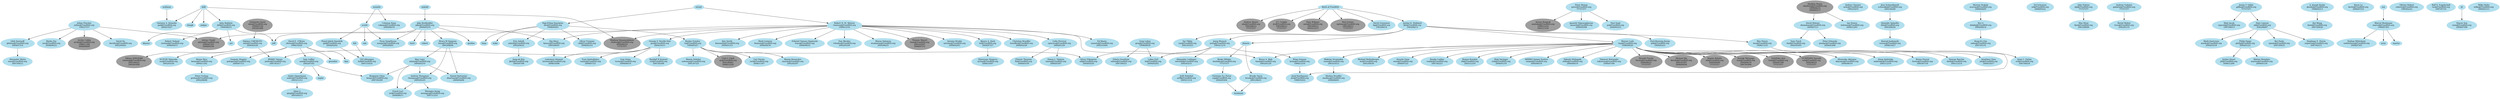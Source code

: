 # $FreeBSD$

# This file is meant to list all FreeBSD src committers and describe the
# mentor-mentee relationships between them.
# The graphical output can be generated from this file with the following
# command:
# $ dot -T png -o file.png committers-src.dot
#
# The dot binary is part of the graphics/graphviz port.

digraph src {

# Node definitions follow this example:
#
#   foo [label="Foo Bar\nfoo@FreeBSD.org\n????/??/??"]
#
# ????/??/?? is the date when the commit bit was obtained, usually the one you
# can find looking at CVS logs for the access (or avail) file under CVSROOT.
#
# For returned commit bits, the node definition will follow this example:
#
#   foo [label="Foo Bar\nfoo@FreeBSD.org\n????/??/??\n????/??/??"]
#
# The first date is the same as for an active committer, the second date is
# the date when the commit bit has been returned. Again, check CVS logs.

node [color=grey62, style=filled, bgcolor=black];

# Alumni go here.. Try to keep things sorted.

adrian [label="Adrian Chadd\nadrian@FreeBSD.org\n2000/07/03\n2006/05/30"]
alm [label="Andrew Moore\nalm@FreeBSD.org\n1993/06/12\n????/??/??"]
archie [label="Archie Cobbs\narchie@FreeBSD.org\n1998/11/06\n2006/06/09"]
asmodai [label="Jeroen Ruigrok\nasmodai@FreeBSD.org\n1999/12/16\n2001/11/16"]
cjc [label="Crist J. Clark\ncjc@FreeBSD.org\n2001/06/01\n2006/12/29"]
furuta [label="Atsushi Furuta\nfuruta@FreeBSD.org\n2000/06/21\n????/??/??"]
jtc [label="J.T. Conklin\njtc@FreeBSD.org\n1993/06/12\n????/??/??"]
keichii [label="Michael Wu\nkeichii@FreeBSD.org\n2001/03/07\n2006/04/28"]
mb [label="Maxim Bolotin\nmb@FreeBSD.org\n2000/04/06\n????/??/??"]
nate [label="Nate Willams\nnate@FreeBSD.org\n1993/06/12\n2003/12/15"]
non [label="Noriaki Mitsnaga\nnon@FreeBSD.org\n2000/06/19\n2007/03/06"]
rgrimes [label="Rod Grimes\nrgrimes@FreeBSD.org\n1993/06/12\n????/??/??"]
shafeeq [label="Shafeeq Sinnamohideen\nshafeeq@FreeBSD.org\n2000/06/19\n????/??/??"]
sheldonh [label="Sheldon Hearn\nsheldonh@FreeBSD.org\n1999/06/14\n2006/05/13"]
shin [label="Yoshinobu Inoue\nshin@FreeBSD.org\n1999/07/29\n2003/03/08"]
tmm [label="Thomas Moestl\ntmm@FreeBSD.org\n2001/03/07\n2006/07/12"]
toshi [label="Toshihiko Arai\ntoshi@FreeBSD.org\n2000/07/06\n????/??/??"]
tshiozak [label="Takuya SHIOZAKI\ntshiozak@FreeBSD.org\n2001/04/25\n2003/03/08"]
uch [label="UCHIYAMA Yasushi\nuch@FreeBSD.org\n2000/06/21\n????/??/??"]

node [color=lightblue2, style=filled, bgcolor=black];

# Current src committers go here. Try to keep things sorted.

ache [label="Andrey Chernov\nache@FreeBSD.org\n1993/10/31"]
akiyama [label="Shunsuke Akiyama\nakiyama@FreeBSD.org\n2000/06/19"]
ambrisko [label="Doug Ambrisko\nambrisko@FreeBSD.org\n2001/12/19"]
andre [label="Andre Oppermann\nandre@FreeBSD.org\n2003/11/12"]
anholt [label="Eric Anholt\nanholt@FreeBSD.org\n2002/04/22"]
antoine [label="Antoine Brodin\nantoine@FreeBSD.org\n2008/02/03"]
ariff [label="Ariff Abdullah\nariff@FreeBSD.org\n2005/11/14"]
benjsc [label="Benjamin Close\nbenjsc@FreeBSD.org\n2007/02/09"]
benno [label="Benno Rice\nbenno@FreeBSD.org\n2000/11/02"]
bmah [label="Bruce A. Mah\nbmah@FreeBSD.org\n2002/01/29"]
bmilekic [label="Bosko Milekic\nbmilekic@FreeBSD.org\n????/??/??"]
bms [label="Bruce M Simpson\nbms@FreeBSD.org\n2003/08/06"]
brian [label="Brian Somers\nbrian@FreeBSD.org\n1996/12/16"]
brooks [label="Brooks Davis\nbrooks@FreeBSD.org\n2001/06/21"]
brueffer [label="Christian Brueffer\nbrueffer@FreeBSD.org\n2006/02/28"]
bruno [label="Bruno Ducrot\nbruno@FreeBSD.org\n2005/07/18"]
bz [label="Bjoern A. Zeeb\nbz@FreeBSD.org\n2004/07/27"]
ceri [label="Ceri Davies\nceri@FreeBSD.org\n2006/11/07"]
cokane [label="Coleman Kane\ncokane@FreeBSD.org\n2000/06/19"]
cperciva [label="Colin Percival\ncperciva@FreeBSD.org\n2004/01/20"]
csjp [label="Christian S.J. Peron\ncsjp@FreeBSD.org\n2004/05/04"]
davidxu [label="David Xu\ndavidxu@FreeBSD.org\n2002/09/02"]
dds [label="Diomidis Spinellis\ndds@FreeBSD.org\n2003/06/20"]
delphij [label="Xin Li\ndelphij@FreeBSD.org\n2004/09/14"]
des [label="Dag-Erling Smorgrav\ndes@FreeBSD.org\n1998/04/03"]
dg [label="David Greenman\ndg@FreeBSD.org\n1993/06/14"]
dhartmei [label="Daniel Hartmeier\ndhartmei@FreeBSD.org\n2004/04/06"]
dmlb [label="Duncan Barclay\ndmlb@FreeBSD.org\n2001/12/14"]
dwmalone [label="David Malone\ndwmalone@FreeBSD.org\n2000/07/11"]
ed [label="Ed Schouten\ned@FreeBSD.org\n2008/05/22"]
edwin [label="Edwin Groothuis\nedwin@FreeBSD.org\n2007/06/25"]
eik [label="Oliver Eikemeier\neik@FreeBSD.org\n2004/05/20"]
emaste [label="Ed Maste\nemaste@FreeBSD.org\n2005/10/04"]
emax [label="Maksim Yevmenkin\nemax@FreeBSD.org\n2003/10/12"]
eri [label="Ermal Luci\neri@FreeBSD.org\n2008/06/11"]
fanf [label="Tony Finch\nfanf@FreeBSD.org\n2002/05/05"]
fjoe [label="Max Khon\nfjoe@FreeBSD.org\n2001/08/06"]
flz [label="Florent Thoumie\nflz@FreeBSD.org\n2006/03/30"]
gad [label="Garance A. Drosehn\ngad@FreeBSD.org\n2000/10/27"]
gallatin [label="Andrew Gallatin\ngallatin@FreeBSD.org\n????/??/??"]
gibbs [label="Justin T. Gibbs\ngibbs@FreeBSD.org\n????/??/??"]
glebius [label="Gleb Smirnoff\nglebius@FreeBSD.org\n2004/07/14"]
gnn [label="George V. Neville-Neil\ngnn@FreeBSD.org\n2004/10/11"]
grehan [label="Peter Grehan\ngrehan@FreeBSD.org\n2002/08/08"]
grog [label="Greg Lehey\ngrog@FreeBSD.org\n1998/08/30"]
gshapiro [label="Gregory Shapiro\ngshapiro@FreeBSD.org\n2000/07/12"]
iedowse [label="Ian Dowse\niedowse@FreeBSD.org\n2000/12/01"]
imp [label="Warner Losh\nimp@FreeBSD.org\n1996/09/20"]
ivoras [label="Ivan Voras\nivoras@FreeBSD.org\n2008/06/10"]
jake [label="Jake Burkholder\njake@FreeBSD.org\n2000/05/16"]
jayanth [label="Jayanth Vijayaraghavan\njayanth@FreeBSD.org\n2000/05/08"]
jinmei [label="JINMEI Tatuya\njinmei@FreeBSD.org\n2007/03/17"]
jdp [label="John Polstra\njdp@FreeBSD.org\n????/??/??"]
jhb [label="John Baldwin\njhb@FreeBSD.org\n1999/08/23"]
jkh [label="Jordan K. Hubbard\njkh@FreeBSD.org\n1993/06/12"]
jkim [label="Jung-uk Kim\njkim@FreeBSD.org\n2005/07/06"]
jkoshy [label="A. Joseph Koshy\njkoshy@FreeBSD.org\n1998/05/13"]
jls [label="Jordan Sissel\njls@FreeBSD.org\n2006/12/06"]
joe [label="Josef Karthauser\njoe@FreeBSD.org\n1999/10/22"]
joerg [label="Joerg Wunsch\njoerg@FreeBSD.org\n1993/11/14"]
jon [label="Jonathan Chen\njon@FreeBSD.org\n2000/10/17"]
julian [label="Julian Elischer\njulian@FreeBSD.org\n1993/??/??"]
kaiw [label="Kai Wang\nkaiw@FreeBSD.org\n2007/09/26"]
kensmith [label="Ken Smith\nkensmith@FreeBSD.org\n2004/01/23"]
kevlo [label="Kevin Lo\nkevlo@FreeBSD.org\n2006/07/23"]
kmacy [label="Kip Macy\nkmacy@FreeBSD.org\n2005/06/01"]
le [label="Lukas Ertl\nle@FreeBSD.org\n2004/02/02"]
linimon [label="Mark Linimon\nlinimon@FreeBSD.org\n2006/09/30"]
lstewart [label="Lawrence Stewart\nlstewart@FreeBSD.org\n2008/10/06"]
lulf [label="Ulf Lilleengen\nlulf@FreeBSD.org\n2007/10/24"]
marcel [label="Marcel Moolenaar\nmarcel@FreeBSD.org\n1999/07/03"]
marks [label="Mark Santcroos\nmarks@FreeBSD.org\n2004/03/18"]
markus [label="Markus Brueffer\nmarkus@FreeBSD.org\n2006/06/01"]
matteo [label="Matteo Riondato\nmatteo@FreeBSD.org\n2006/01/18"]
mav [label="Alexander Motin\nmav@FreeBSD.org\n2007/04/12"]
maxim [label="Maxim Konovalov\nmaxim@FreeBSD.org\n2002/02/07"]
mjacob [label="Matt Jacob\nmjacob@FreeBSD.org\n1997/08/13"]
mlaier [label="Max Laier\nmlaier@FreeBSD.org\n2004/02/10"]
mr [label="Michael Reifenberger\nmr@FreeBSD.org\n2001/09/30"]
murray [label="Murray Stokely\nmurray@FreeBSD.org\n2000/04/05"]
netchild [label="Alexander Leidinger\nnetchild@FreeBSD.org\n2005/03/31"]
njl [label="Nate Lawson\nnjl@FreeBSD.org\n2002/08/07"]
nwhitehorn [label="Nathan Whitehorn\nnwhitehorn@FreeBSD.org\n2008/07/03"]
obrien [label="David E. O'Brien\nobrien@FreeBSD.org\n1996/10/29"]
olli [label="Oliver Fromme\nolli@FreeBSD.org\n2008/02/14"]
onoe [label="Atsushi Onoe\nonoe@FreeBSD.org\n2000/07/21"]
peadar [label="Peter Edwards\npeadar@FreeBSD.org\n2004/03/08"]
peter [label="Peter Wemm\npeter@FreeBSD.org\n????/??/??"]
philip [label="Philip Paeps\nphilip@FreBSD.org\n2004/01/21"]
phk [label="Poul-Henning Kamp\nphk@FreeBSD.org\n1994/02/21"]
pjd [label="Pawel Jakub Dawidek\npjd@FreeBSD.org\n2004/02/02"]
ps [label="Paul Saab\nps@FreeBSD.org\n2000/02/23"]
qingli [label="Qing Li\nqingli@FreeBSD.org\n2005/04/13"]
rafan [label="Rong-En Fan\nrafan@FreeBSD.org\n2007/01/31"]
remko [label="Remko Lodder\nremko@FreeBSD.org\n2007/02/23"]
rik [label="Roman Kurakin\nrik@FreeBSD.org\n2003/12/18"]
rink [label="Rink Springer\nrink@FreeBSD.org\n2006/01/16"]
rnoland [label="Robert Noland\nrnoland@FreeBSD.org\n2008/09/15"]
roberto [label="Ollivier Robert\nroberto@FreeBSD.org\n1995/02/22"]
rpaulo [label="Rui Paulo\nrpaulo@FreeBSD.org\n2007/09/25"]
rrs [label="Randall R Stewart\nrrs@FreeBSD.org\n2007/02/08"]
rse [label="Ralf S. Engelschall\nrse@FreeBSD.org\n1997/07/31"]
ru [label="Ruslan Ermilov\nru@FreeBSD.org\n1999/05/27"]
rwatson [label="Robert N. M. Watson\nrwatson@FreeBSD.org\n1999/12/16"]
sam [label="Sam Leffler\nsam@FreeBSD.org\n2002/07/02"]
sanpei [label="MIHIRA Sanpei Yoshiro\nsanpei@FreeBSD.org\n2000/06/19"]
scf [label="Sean C. Farley\nscf@FreeBSD.org\n2007/06/24"]
schweikh [label="Jens Schweikhardt\nschweikh@FreeBSD.org\n2001/04/06"]
sepotvin [label="Stephane E. Potvin\nsepotvin@FreeBSD.org\n2007/02/15"]
shiba [label="Takeshi Shibagaki\nshiba@FreeBSD.org\n2000/06/19"]
simon [label="Simon L. Nielsen\nsimon@FreeBSD.org\n2006/03/07"]
sobomax [label="Maxim Sobolev\nsobomax@FreeBSD.org\n2001/07/25"]
sson [label="Stacey Son\nsson@FreeBSD.org\n2008/07/08"]
suz [label="SUZUKI Shinsuke\nsuz@FreeBSD.org\n2002/03/26"]
syrinx [label="Shteryana Shopova\nsyrinx@FreeBSD.org\n2006/10/07"]
takawata [label="Takanori Watanabe\ntakawata@FreeBSD.org\n2000/07/06"]
thompsa [label="Andrew Thompson\nthompsa@FreeBSD.org\n2005/05/25"]
ticso [label="Bernd Walter\nticso@FreeBSD.org\n2002/01/31"]
trasz [label="Edward Tomasz Napierala\ntrasz@FreeBSD.org\n2008/08/22"]
trhodes [label="Tom Rhodes\ntrhodes@FreeBSD.org\n2002/05/28"]
ume [label="Hajimu UMEMOTO\nume@FreeBSD.org\n2000/02/26"]
vanhu [label="Yvan Vanhullebus\nvanhu@FreeBSD.org\n2008/07/21"]
versus [label="Konrad Jankowski\nversus@FreeBSD.org\n2008/10/27"]
weongyo [label="Weongyo Jeong\nweongyo@FreeBSD.org\n2007/12/21"]
wes [label="Wes Peters\nwes@FreeBSD.org\n1998/11/25"]
wilko [label="Wilko Bulte\nwilko@FreeBSD.org\n2000/01/13"]
wsalamon [label="Wayne Salamon\nwsalamon@FreeBSD.org\n2005/06/25"]
yar [label="Yar Tikhiy\nyar@FreeBSD.org\n2001/03/25"]
yongari [label="Pyun YongHyeon\nyongari@FreeBSD.org\n2004/08/01"]
zec [label="Marko Zec\nzec@FreeBSD.org\n2008/06/22"]

# Pseudo target representing rev 1.1 of commit.allow
day1 [label="Birth of FreeBSD"]

# Here are the mentor/mentee relationships.
# Group together all the mentees for a particular mentor.
# Keep the list sorted by mentor login.

day1 -> jtc
day1 -> jkh
day1 -> nate
day1 -> rgrimes
day1 -> alm
day1 -> dg

andre -> qingli

anholt -> jkim

benno -> grehan

billf -> dougb
billf -> gad
billf -> jedgar
billf -> jhb
billf -> shafeeq

bmilekic -> csjp

bms -> dhartmei
bms -> mlaier
bms -> thompsa

brian -> joe

brooks -> bushman

bz -> syrinx

cperciva -> flz
cperciva -> simon

csjp -> bushman

delphij -> rafan

des -> anholt
des -> hmp
des -> mike
des -> olli
des -> ru

dds -> versus

dwmalone -> fanf
dwmalone -> peadar

eivind -> des
eivind -> rwatson

emax -> markus

gallatin -> ticso

gibbs -> mjacob
gibbs -> njl

glebius -> mav

gnn -> jinmei
gnn -> rrs
gnn -> ivoras
gnn -> vanhu
gnn -> lstewart

grog -> edwin
grog -> le

imp -> akiyama
imp -> ambrisko
imp -> bmah
imp -> bruno
imp -> dmlb
imp -> emax
imp -> furuta
imp -> joe
imp -> jon
imp -> keichii
imp -> mb
imp -> mr
imp -> non
imp -> onoe
imp -> remko
imp -> rik
imp -> rink
imp -> sanpei
imp -> shiba
imp -> takawata
imp -> toshi
imp -> uch

jake -> bms
jake -> gordon
jake -> harti
jake -> jeff
jake -> kmacy
jake -> robert
jake -> yongari

jb -> sson

jdp -> fjoe

jhb -> arr
jhb -> jeff
jhb -> kbyanc
jhb -> rnoland

jkh -> imp
jkh -> jlemon
jkh -> joerg
jkh -> phk
jkh -> wes
jkh -> yar

jkoshy -> kaiw

jlemon -> bmilekic
jlemon -> brooks

joerg -> brian
joerg -> eik
joerg -> le
joerg -> netchild

julian -> glebius
julian -> davidxu
julian -> archie
julian -> adrian
julian -> zec

kib -> lulf

kmacy -> lstewart

marcel -> arun
marcel -> marius
marcel -> nwhitehorn

mdodd -> jake

mlaier -> benjsc
mlaier -> dhartmei
mlaier -> thompsa
mlaier -> eri

msmith -> cokane
msmith -> scottl

murray -> delphij

netchild -> ariff

njl -> marks
njl -> philip
njl -> rpaulo
njl -> sepotvin

obrien -> benno
obrien -> groudier
obrien -> gshapiro
obrien -> kan
obrien -> sam

peter -> asmodai
peter -> jayanth
peter -> ps

philip -> jls
philip -> matteo

pjd -> lulf

ru -> ceri
ru -> cjc
ru -> eik
ru -> maxim
ru -> sobomax

rwatson -> adrian
rwatson -> antoine
rwatson -> bmah
rwatson -> brueffer
rwatson -> bz
rwatson -> cperciva
rwatson -> emaste
rwatson -> gnn
rwatson -> kensmith
rwatson -> kmacy
rwatson -> linimon
rwatson -> shafeeq
rwatson -> tmm
rwatson -> trasz
rwatson -> trhodes
rwatson -> wsalamon

sam -> andre
sam -> benjsc
sam -> sephe

schweikh -> dds

scottl -> pjd
scottl -> sah
scottl -> yongari

sheldonh -> dwmalone
sheldonh -> iedowse

shin -> ume

sos -> marcel

thompsa -> weongyo
thompsa -> eri

ume -> jinmei
ume -> suz
ume -> tshiozak

wes -> scf

wollman -> gad

}
